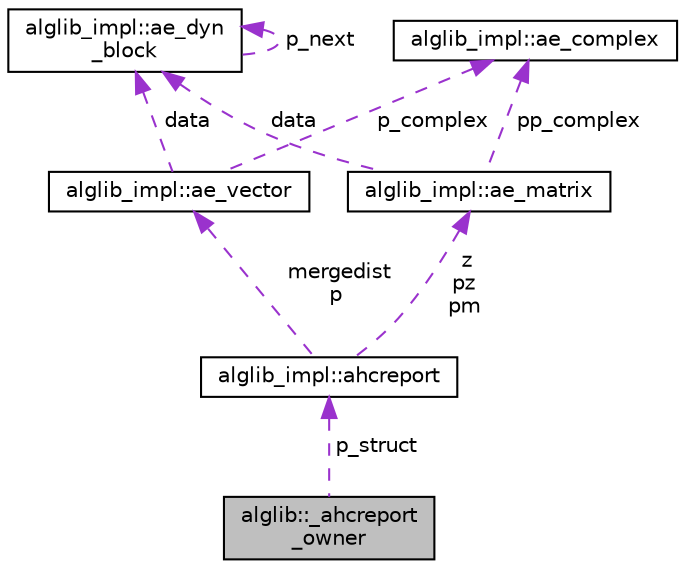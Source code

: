 digraph "alglib::_ahcreport_owner"
{
  edge [fontname="Helvetica",fontsize="10",labelfontname="Helvetica",labelfontsize="10"];
  node [fontname="Helvetica",fontsize="10",shape=record];
  Node2 [label="alglib::_ahcreport\l_owner",height=0.2,width=0.4,color="black", fillcolor="grey75", style="filled", fontcolor="black"];
  Node3 -> Node2 [dir="back",color="darkorchid3",fontsize="10",style="dashed",label=" p_struct" ,fontname="Helvetica"];
  Node3 [label="alglib_impl::ahcreport",height=0.2,width=0.4,color="black", fillcolor="white", style="filled",URL="$structalglib__impl_1_1ahcreport.html"];
  Node4 -> Node3 [dir="back",color="darkorchid3",fontsize="10",style="dashed",label=" mergedist\np" ,fontname="Helvetica"];
  Node4 [label="alglib_impl::ae_vector",height=0.2,width=0.4,color="black", fillcolor="white", style="filled",URL="$structalglib__impl_1_1ae__vector.html"];
  Node5 -> Node4 [dir="back",color="darkorchid3",fontsize="10",style="dashed",label=" data" ,fontname="Helvetica"];
  Node5 [label="alglib_impl::ae_dyn\l_block",height=0.2,width=0.4,color="black", fillcolor="white", style="filled",URL="$structalglib__impl_1_1ae__dyn__block.html"];
  Node5 -> Node5 [dir="back",color="darkorchid3",fontsize="10",style="dashed",label=" p_next" ,fontname="Helvetica"];
  Node6 -> Node4 [dir="back",color="darkorchid3",fontsize="10",style="dashed",label=" p_complex" ,fontname="Helvetica"];
  Node6 [label="alglib_impl::ae_complex",height=0.2,width=0.4,color="black", fillcolor="white", style="filled",URL="$structalglib__impl_1_1ae__complex.html"];
  Node7 -> Node3 [dir="back",color="darkorchid3",fontsize="10",style="dashed",label=" z\npz\npm" ,fontname="Helvetica"];
  Node7 [label="alglib_impl::ae_matrix",height=0.2,width=0.4,color="black", fillcolor="white", style="filled",URL="$structalglib__impl_1_1ae__matrix.html"];
  Node5 -> Node7 [dir="back",color="darkorchid3",fontsize="10",style="dashed",label=" data" ,fontname="Helvetica"];
  Node6 -> Node7 [dir="back",color="darkorchid3",fontsize="10",style="dashed",label=" pp_complex" ,fontname="Helvetica"];
}
